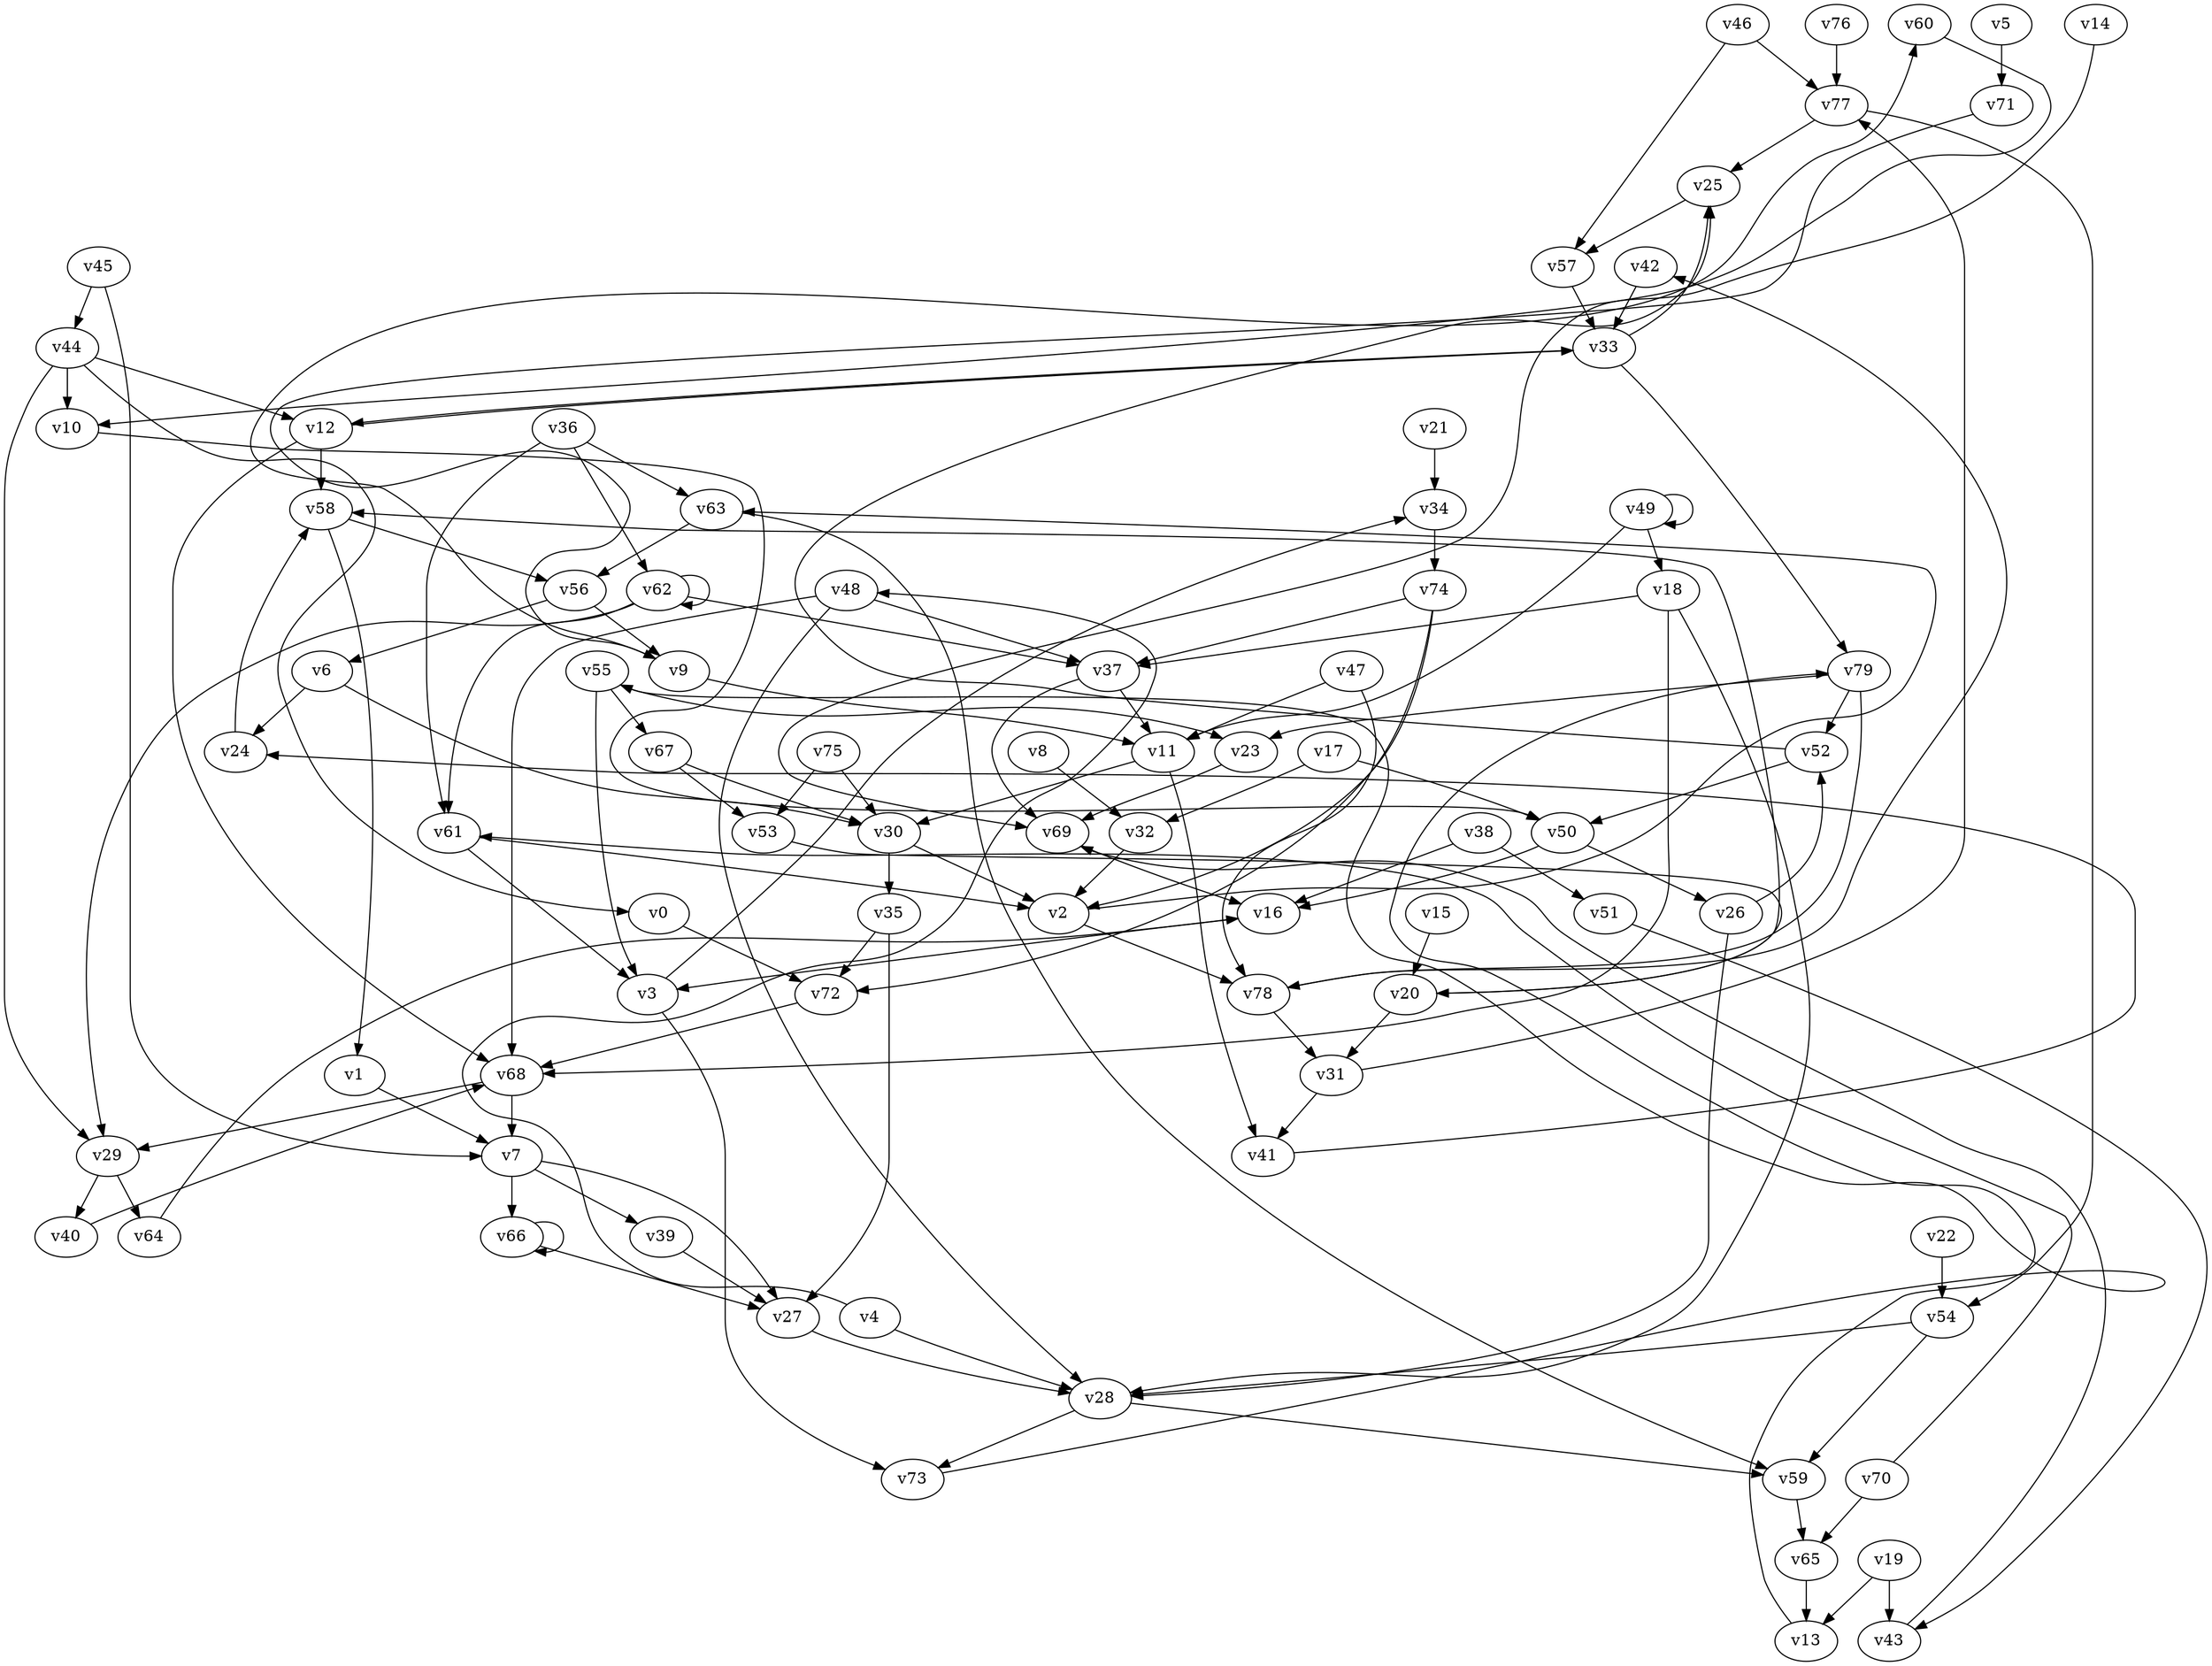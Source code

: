 // Benchmark game 113 - 80 vertices
// time_bound: 27
// targets: v66
digraph G {
    v0 [name="v0", player=1];
    v1 [name="v1", player=1];
    v2 [name="v2", player=0];
    v3 [name="v3", player=0];
    v4 [name="v4", player=0];
    v5 [name="v5", player=0];
    v6 [name="v6", player=1];
    v7 [name="v7", player=1];
    v8 [name="v8", player=0];
    v9 [name="v9", player=0];
    v10 [name="v10", player=1];
    v11 [name="v11", player=1];
    v12 [name="v12", player=0];
    v13 [name="v13", player=1];
    v14 [name="v14", player=1];
    v15 [name="v15", player=0];
    v16 [name="v16", player=0];
    v17 [name="v17", player=1];
    v18 [name="v18", player=1];
    v19 [name="v19", player=1];
    v20 [name="v20", player=1];
    v21 [name="v21", player=1];
    v22 [name="v22", player=0];
    v23 [name="v23", player=0];
    v24 [name="v24", player=0];
    v25 [name="v25", player=0];
    v26 [name="v26", player=1];
    v27 [name="v27", player=1];
    v28 [name="v28", player=1];
    v29 [name="v29", player=0];
    v30 [name="v30", player=1];
    v31 [name="v31", player=0];
    v32 [name="v32", player=0];
    v33 [name="v33", player=1];
    v34 [name="v34", player=0];
    v35 [name="v35", player=0];
    v36 [name="v36", player=0];
    v37 [name="v37", player=0];
    v38 [name="v38", player=0];
    v39 [name="v39", player=0];
    v40 [name="v40", player=0];
    v41 [name="v41", player=1];
    v42 [name="v42", player=1];
    v43 [name="v43", player=0];
    v44 [name="v44", player=0];
    v45 [name="v45", player=1];
    v46 [name="v46", player=1];
    v47 [name="v47", player=0];
    v48 [name="v48", player=1];
    v49 [name="v49", player=0];
    v50 [name="v50", player=1];
    v51 [name="v51", player=1];
    v52 [name="v52", player=1];
    v53 [name="v53", player=1];
    v54 [name="v54", player=1];
    v55 [name="v55", player=0];
    v56 [name="v56", player=0];
    v57 [name="v57", player=1];
    v58 [name="v58", player=0];
    v59 [name="v59", player=1];
    v60 [name="v60", player=0];
    v61 [name="v61", player=1];
    v62 [name="v62", player=1];
    v63 [name="v63", player=1];
    v64 [name="v64", player=1];
    v65 [name="v65", player=0];
    v66 [name="v66", player=0, target=1];
    v67 [name="v67", player=0];
    v68 [name="v68", player=0];
    v69 [name="v69", player=0];
    v70 [name="v70", player=0];
    v71 [name="v71", player=0];
    v72 [name="v72", player=0];
    v73 [name="v73", player=1];
    v74 [name="v74", player=0];
    v75 [name="v75", player=0];
    v76 [name="v76", player=0];
    v77 [name="v77", player=0];
    v78 [name="v78", player=1];
    v79 [name="v79", player=0];

    v0 -> v72;
    v1 -> v7;
    v2 -> v63 [constraint="t mod 5 == 3"];
    v3 -> v34 [constraint="t >= 5"];
    v4 -> v48 [constraint="t < 7"];
    v5 -> v71;
    v6 -> v30 [constraint="t < 7"];
    v7 -> v27 [constraint="t < 11"];
    v8 -> v32;
    v9 -> v60 [constraint="t < 5"];
    v10 -> v50 [constraint="t < 15"];
    v11 -> v30;
    v12 -> v58;
    v13 -> v79 [constraint="t < 6"];
    v14 -> v69 [constraint="t >= 4"];
    v15 -> v20;
    v16 -> v3;
    v17 -> v32;
    v18 -> v68;
    v19 -> v13;
    v20 -> v58 [constraint="t < 11"];
    v21 -> v34;
    v22 -> v54;
    v23 -> v69;
    v24 -> v58;
    v25 -> v57;
    v26 -> v28;
    v27 -> v28;
    v28 -> v59;
    v29 -> v40;
    v30 -> v35;
    v31 -> v77;
    v32 -> v2;
    v33 -> v79;
    v34 -> v74;
    v35 -> v27;
    v36 -> v61;
    v37 -> v69;
    v38 -> v51;
    v39 -> v27;
    v40 -> v68 [constraint="t < 8"];
    v41 -> v24 [constraint="t >= 1"];
    v42 -> v33;
    v43 -> v69 [constraint="t < 5"];
    v44 -> v0 [constraint="t < 12"];
    v45 -> v44;
    v46 -> v57;
    v47 -> v78;
    v48 -> v37;
    v49 -> v11;
    v50 -> v26;
    v51 -> v43 [constraint="t < 7"];
    v52 -> v25 [constraint="t < 13"];
    v53 -> v20 [constraint="t >= 4"];
    v54 -> v28;
    v55 -> v3;
    v56 -> v6;
    v57 -> v33;
    v58 -> v1;
    v59 -> v65;
    v60 -> v10 [constraint="t < 13"];
    v61 -> v2;
    v62 -> v29 [constraint="t < 15"];
    v63 -> v59;
    v64 -> v16 [constraint="t >= 4"];
    v65 -> v13;
    v66 -> v66 [constraint="t mod 2 == 1"];
    v67 -> v53;
    v68 -> v29;
    v69 -> v16 [constraint="t >= 4"];
    v70 -> v61 [constraint="t mod 5 == 0"];
    v71 -> v9 [constraint="t >= 4"];
    v72 -> v68;
    v73 -> v55 [constraint="t mod 4 == 0"];
    v74 -> v37;
    v75 -> v30;
    v76 -> v77;
    v77 -> v54;
    v78 -> v42 [constraint="t < 9"];
    v79 -> v23;
    v58 -> v56;
    v48 -> v68;
    v74 -> v72;
    v62 -> v61;
    v28 -> v73;
    v47 -> v11;
    v49 -> v49;
    v4 -> v28;
    v20 -> v31;
    v61 -> v3;
    v12 -> v33;
    v2 -> v78;
    v45 -> v7;
    v56 -> v9;
    v44 -> v12;
    v79 -> v78;
    v48 -> v28;
    v18 -> v28;
    v7 -> v39;
    v62 -> v62;
    v19 -> v43;
    v75 -> v53;
    v9 -> v11;
    v46 -> v77;
    v44 -> v29;
    v29 -> v64;
    v37 -> v11;
    v50 -> v16;
    v74 -> v2;
    v55 -> v23;
    v70 -> v65;
    v11 -> v41;
    v52 -> v50;
    v6 -> v24;
    v3 -> v73;
    v68 -> v7;
    v44 -> v10;
    v66 -> v27;
    v33 -> v25;
    v35 -> v72;
    v26 -> v52;
    v31 -> v41;
    v55 -> v67;
    v7 -> v66;
    v63 -> v56;
    v78 -> v31;
    v36 -> v62;
    v18 -> v37;
    v33 -> v12;
    v54 -> v59;
    v49 -> v18;
    v12 -> v68;
    v62 -> v37;
    v30 -> v2;
    v79 -> v52;
    v36 -> v63;
    v38 -> v16;
    v77 -> v25;
    v17 -> v50;
    v67 -> v30;
}
